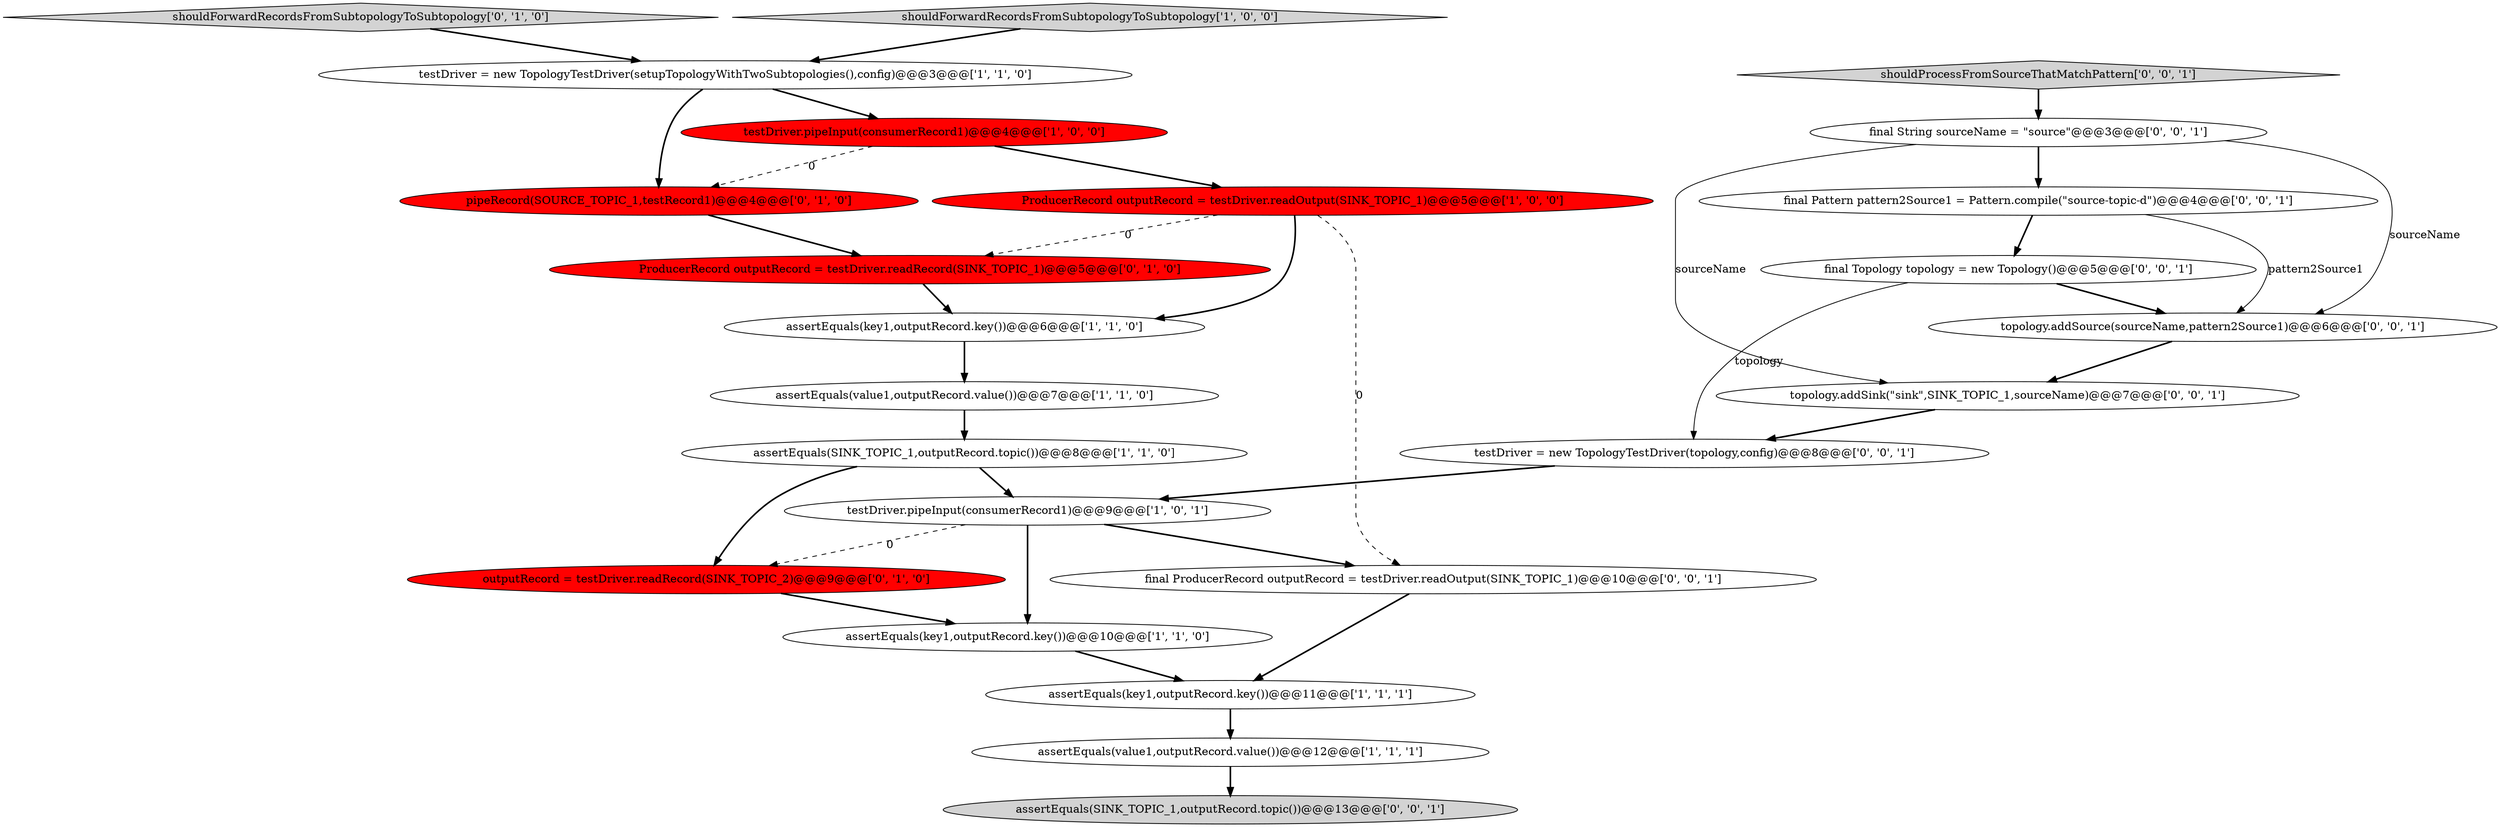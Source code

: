 digraph {
14 [style = filled, label = "outputRecord = testDriver.readRecord(SINK_TOPIC_2)@@@9@@@['0', '1', '0']", fillcolor = red, shape = ellipse image = "AAA1AAABBB2BBB"];
10 [style = filled, label = "assertEquals(key1,outputRecord.key())@@@10@@@['1', '1', '0']", fillcolor = white, shape = ellipse image = "AAA0AAABBB1BBB"];
18 [style = filled, label = "assertEquals(SINK_TOPIC_1,outputRecord.topic())@@@13@@@['0', '0', '1']", fillcolor = lightgray, shape = ellipse image = "AAA0AAABBB3BBB"];
0 [style = filled, label = "testDriver = new TopologyTestDriver(setupTopologyWithTwoSubtopologies(),config)@@@3@@@['1', '1', '0']", fillcolor = white, shape = ellipse image = "AAA0AAABBB1BBB"];
16 [style = filled, label = "topology.addSource(sourceName,pattern2Source1)@@@6@@@['0', '0', '1']", fillcolor = white, shape = ellipse image = "AAA0AAABBB3BBB"];
4 [style = filled, label = "assertEquals(key1,outputRecord.key())@@@6@@@['1', '1', '0']", fillcolor = white, shape = ellipse image = "AAA0AAABBB1BBB"];
9 [style = filled, label = "testDriver.pipeInput(consumerRecord1)@@@4@@@['1', '0', '0']", fillcolor = red, shape = ellipse image = "AAA1AAABBB1BBB"];
5 [style = filled, label = "assertEquals(value1,outputRecord.value())@@@7@@@['1', '1', '0']", fillcolor = white, shape = ellipse image = "AAA0AAABBB1BBB"];
20 [style = filled, label = "final Topology topology = new Topology()@@@5@@@['0', '0', '1']", fillcolor = white, shape = ellipse image = "AAA0AAABBB3BBB"];
13 [style = filled, label = "shouldForwardRecordsFromSubtopologyToSubtopology['0', '1', '0']", fillcolor = lightgray, shape = diamond image = "AAA0AAABBB2BBB"];
22 [style = filled, label = "shouldProcessFromSourceThatMatchPattern['0', '0', '1']", fillcolor = lightgray, shape = diamond image = "AAA0AAABBB3BBB"];
17 [style = filled, label = "testDriver = new TopologyTestDriver(topology,config)@@@8@@@['0', '0', '1']", fillcolor = white, shape = ellipse image = "AAA0AAABBB3BBB"];
2 [style = filled, label = "testDriver.pipeInput(consumerRecord1)@@@9@@@['1', '0', '1']", fillcolor = white, shape = ellipse image = "AAA0AAABBB1BBB"];
1 [style = filled, label = "ProducerRecord outputRecord = testDriver.readOutput(SINK_TOPIC_1)@@@5@@@['1', '0', '0']", fillcolor = red, shape = ellipse image = "AAA1AAABBB1BBB"];
21 [style = filled, label = "topology.addSink(\"sink\",SINK_TOPIC_1,sourceName)@@@7@@@['0', '0', '1']", fillcolor = white, shape = ellipse image = "AAA0AAABBB3BBB"];
12 [style = filled, label = "ProducerRecord outputRecord = testDriver.readRecord(SINK_TOPIC_1)@@@5@@@['0', '1', '0']", fillcolor = red, shape = ellipse image = "AAA1AAABBB2BBB"];
6 [style = filled, label = "assertEquals(key1,outputRecord.key())@@@11@@@['1', '1', '1']", fillcolor = white, shape = ellipse image = "AAA0AAABBB1BBB"];
8 [style = filled, label = "assertEquals(SINK_TOPIC_1,outputRecord.topic())@@@8@@@['1', '1', '0']", fillcolor = white, shape = ellipse image = "AAA0AAABBB1BBB"];
19 [style = filled, label = "final ProducerRecord outputRecord = testDriver.readOutput(SINK_TOPIC_1)@@@10@@@['0', '0', '1']", fillcolor = white, shape = ellipse image = "AAA0AAABBB3BBB"];
15 [style = filled, label = "final Pattern pattern2Source1 = Pattern.compile(\"source-topic-\d\")@@@4@@@['0', '0', '1']", fillcolor = white, shape = ellipse image = "AAA0AAABBB3BBB"];
23 [style = filled, label = "final String sourceName = \"source\"@@@3@@@['0', '0', '1']", fillcolor = white, shape = ellipse image = "AAA0AAABBB3BBB"];
11 [style = filled, label = "pipeRecord(SOURCE_TOPIC_1,testRecord1)@@@4@@@['0', '1', '0']", fillcolor = red, shape = ellipse image = "AAA1AAABBB2BBB"];
7 [style = filled, label = "assertEquals(value1,outputRecord.value())@@@12@@@['1', '1', '1']", fillcolor = white, shape = ellipse image = "AAA0AAABBB1BBB"];
3 [style = filled, label = "shouldForwardRecordsFromSubtopologyToSubtopology['1', '0', '0']", fillcolor = lightgray, shape = diamond image = "AAA0AAABBB1BBB"];
5->8 [style = bold, label=""];
1->4 [style = bold, label=""];
0->9 [style = bold, label=""];
2->19 [style = bold, label=""];
23->21 [style = solid, label="sourceName"];
23->16 [style = solid, label="sourceName"];
1->19 [style = dashed, label="0"];
23->15 [style = bold, label=""];
8->14 [style = bold, label=""];
0->11 [style = bold, label=""];
14->10 [style = bold, label=""];
11->12 [style = bold, label=""];
15->16 [style = solid, label="pattern2Source1"];
2->10 [style = bold, label=""];
19->6 [style = bold, label=""];
22->23 [style = bold, label=""];
10->6 [style = bold, label=""];
3->0 [style = bold, label=""];
20->17 [style = solid, label="topology"];
1->12 [style = dashed, label="0"];
20->16 [style = bold, label=""];
2->14 [style = dashed, label="0"];
17->2 [style = bold, label=""];
8->2 [style = bold, label=""];
12->4 [style = bold, label=""];
15->20 [style = bold, label=""];
16->21 [style = bold, label=""];
7->18 [style = bold, label=""];
9->11 [style = dashed, label="0"];
9->1 [style = bold, label=""];
6->7 [style = bold, label=""];
4->5 [style = bold, label=""];
21->17 [style = bold, label=""];
13->0 [style = bold, label=""];
}
